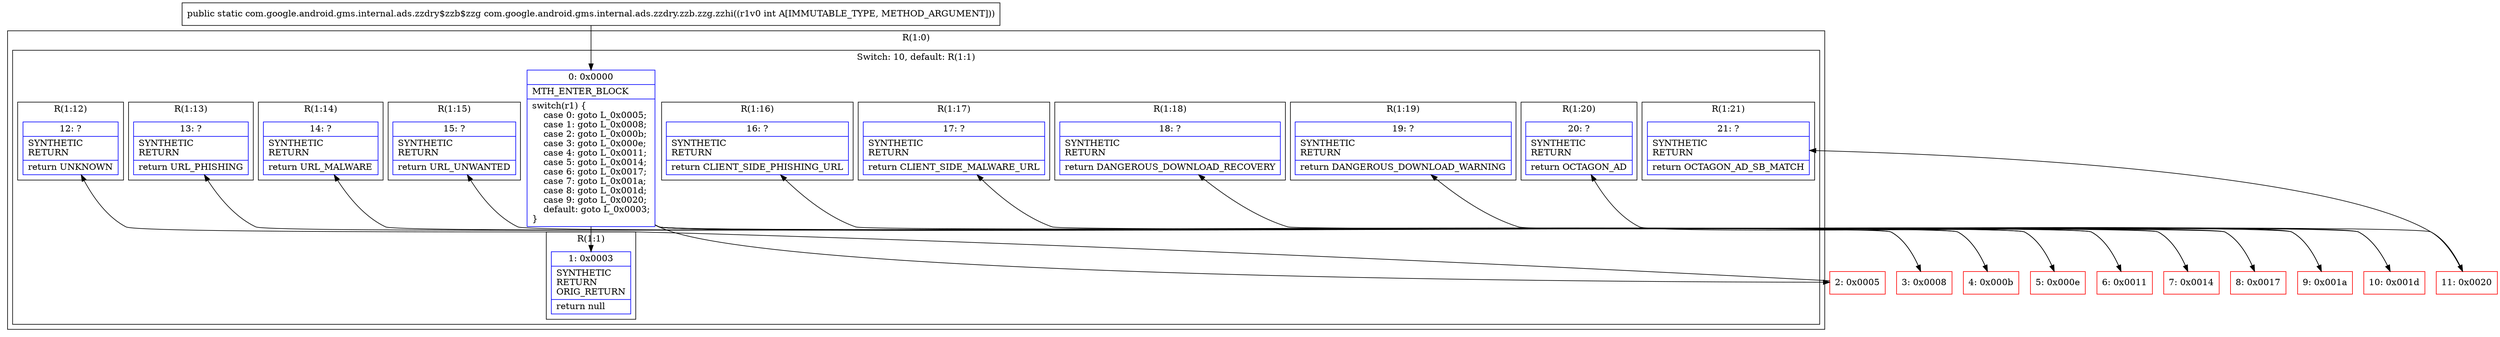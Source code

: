digraph "CFG forcom.google.android.gms.internal.ads.zzdry.zzb.zzg.zzhi(I)Lcom\/google\/android\/gms\/internal\/ads\/zzdry$zzb$zzg;" {
subgraph cluster_Region_1279609804 {
label = "R(1:0)";
node [shape=record,color=blue];
subgraph cluster_SwitchRegion_1373586333 {
label = "Switch: 10, default: R(1:1)";
node [shape=record,color=blue];
Node_0 [shape=record,label="{0\:\ 0x0000|MTH_ENTER_BLOCK\l|switch(r1) \{\l    case 0: goto L_0x0005;\l    case 1: goto L_0x0008;\l    case 2: goto L_0x000b;\l    case 3: goto L_0x000e;\l    case 4: goto L_0x0011;\l    case 5: goto L_0x0014;\l    case 6: goto L_0x0017;\l    case 7: goto L_0x001a;\l    case 8: goto L_0x001d;\l    case 9: goto L_0x0020;\l    default: goto L_0x0003;\l\}\l}"];
subgraph cluster_Region_737303539 {
label = "R(1:12)";
node [shape=record,color=blue];
Node_12 [shape=record,label="{12\:\ ?|SYNTHETIC\lRETURN\l|return UNKNOWN\l}"];
}
subgraph cluster_Region_327242746 {
label = "R(1:13)";
node [shape=record,color=blue];
Node_13 [shape=record,label="{13\:\ ?|SYNTHETIC\lRETURN\l|return URL_PHISHING\l}"];
}
subgraph cluster_Region_1971085677 {
label = "R(1:14)";
node [shape=record,color=blue];
Node_14 [shape=record,label="{14\:\ ?|SYNTHETIC\lRETURN\l|return URL_MALWARE\l}"];
}
subgraph cluster_Region_1586763764 {
label = "R(1:15)";
node [shape=record,color=blue];
Node_15 [shape=record,label="{15\:\ ?|SYNTHETIC\lRETURN\l|return URL_UNWANTED\l}"];
}
subgraph cluster_Region_1736499734 {
label = "R(1:16)";
node [shape=record,color=blue];
Node_16 [shape=record,label="{16\:\ ?|SYNTHETIC\lRETURN\l|return CLIENT_SIDE_PHISHING_URL\l}"];
}
subgraph cluster_Region_2122802079 {
label = "R(1:17)";
node [shape=record,color=blue];
Node_17 [shape=record,label="{17\:\ ?|SYNTHETIC\lRETURN\l|return CLIENT_SIDE_MALWARE_URL\l}"];
}
subgraph cluster_Region_1759904299 {
label = "R(1:18)";
node [shape=record,color=blue];
Node_18 [shape=record,label="{18\:\ ?|SYNTHETIC\lRETURN\l|return DANGEROUS_DOWNLOAD_RECOVERY\l}"];
}
subgraph cluster_Region_380863348 {
label = "R(1:19)";
node [shape=record,color=blue];
Node_19 [shape=record,label="{19\:\ ?|SYNTHETIC\lRETURN\l|return DANGEROUS_DOWNLOAD_WARNING\l}"];
}
subgraph cluster_Region_1992512486 {
label = "R(1:20)";
node [shape=record,color=blue];
Node_20 [shape=record,label="{20\:\ ?|SYNTHETIC\lRETURN\l|return OCTAGON_AD\l}"];
}
subgraph cluster_Region_865951034 {
label = "R(1:21)";
node [shape=record,color=blue];
Node_21 [shape=record,label="{21\:\ ?|SYNTHETIC\lRETURN\l|return OCTAGON_AD_SB_MATCH\l}"];
}
subgraph cluster_Region_1806886456 {
label = "R(1:1)";
node [shape=record,color=blue];
Node_1 [shape=record,label="{1\:\ 0x0003|SYNTHETIC\lRETURN\lORIG_RETURN\l|return null\l}"];
}
}
}
Node_2 [shape=record,color=red,label="{2\:\ 0x0005}"];
Node_3 [shape=record,color=red,label="{3\:\ 0x0008}"];
Node_4 [shape=record,color=red,label="{4\:\ 0x000b}"];
Node_5 [shape=record,color=red,label="{5\:\ 0x000e}"];
Node_6 [shape=record,color=red,label="{6\:\ 0x0011}"];
Node_7 [shape=record,color=red,label="{7\:\ 0x0014}"];
Node_8 [shape=record,color=red,label="{8\:\ 0x0017}"];
Node_9 [shape=record,color=red,label="{9\:\ 0x001a}"];
Node_10 [shape=record,color=red,label="{10\:\ 0x001d}"];
Node_11 [shape=record,color=red,label="{11\:\ 0x0020}"];
MethodNode[shape=record,label="{public static com.google.android.gms.internal.ads.zzdry$zzb$zzg com.google.android.gms.internal.ads.zzdry.zzb.zzg.zzhi((r1v0 int A[IMMUTABLE_TYPE, METHOD_ARGUMENT])) }"];
MethodNode -> Node_0;
Node_0 -> Node_1;
Node_0 -> Node_2;
Node_0 -> Node_3;
Node_0 -> Node_4;
Node_0 -> Node_5;
Node_0 -> Node_6;
Node_0 -> Node_7;
Node_0 -> Node_8;
Node_0 -> Node_9;
Node_0 -> Node_10;
Node_0 -> Node_11;
Node_2 -> Node_12;
Node_3 -> Node_13;
Node_4 -> Node_14;
Node_5 -> Node_15;
Node_6 -> Node_16;
Node_7 -> Node_17;
Node_8 -> Node_18;
Node_9 -> Node_19;
Node_10 -> Node_20;
Node_11 -> Node_21;
}

